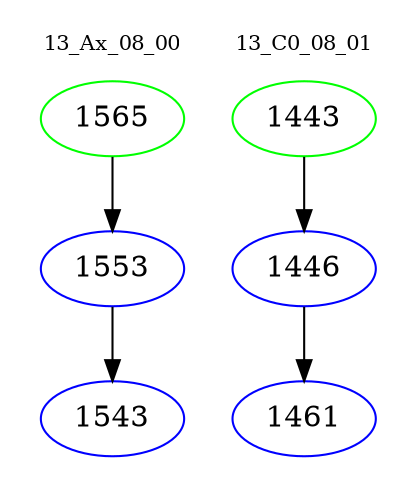 digraph{
subgraph cluster_0 {
color = white
label = "13_Ax_08_00";
fontsize=10;
T0_1565 [label="1565", color="green"]
T0_1565 -> T0_1553 [color="black"]
T0_1553 [label="1553", color="blue"]
T0_1553 -> T0_1543 [color="black"]
T0_1543 [label="1543", color="blue"]
}
subgraph cluster_1 {
color = white
label = "13_C0_08_01";
fontsize=10;
T1_1443 [label="1443", color="green"]
T1_1443 -> T1_1446 [color="black"]
T1_1446 [label="1446", color="blue"]
T1_1446 -> T1_1461 [color="black"]
T1_1461 [label="1461", color="blue"]
}
}
